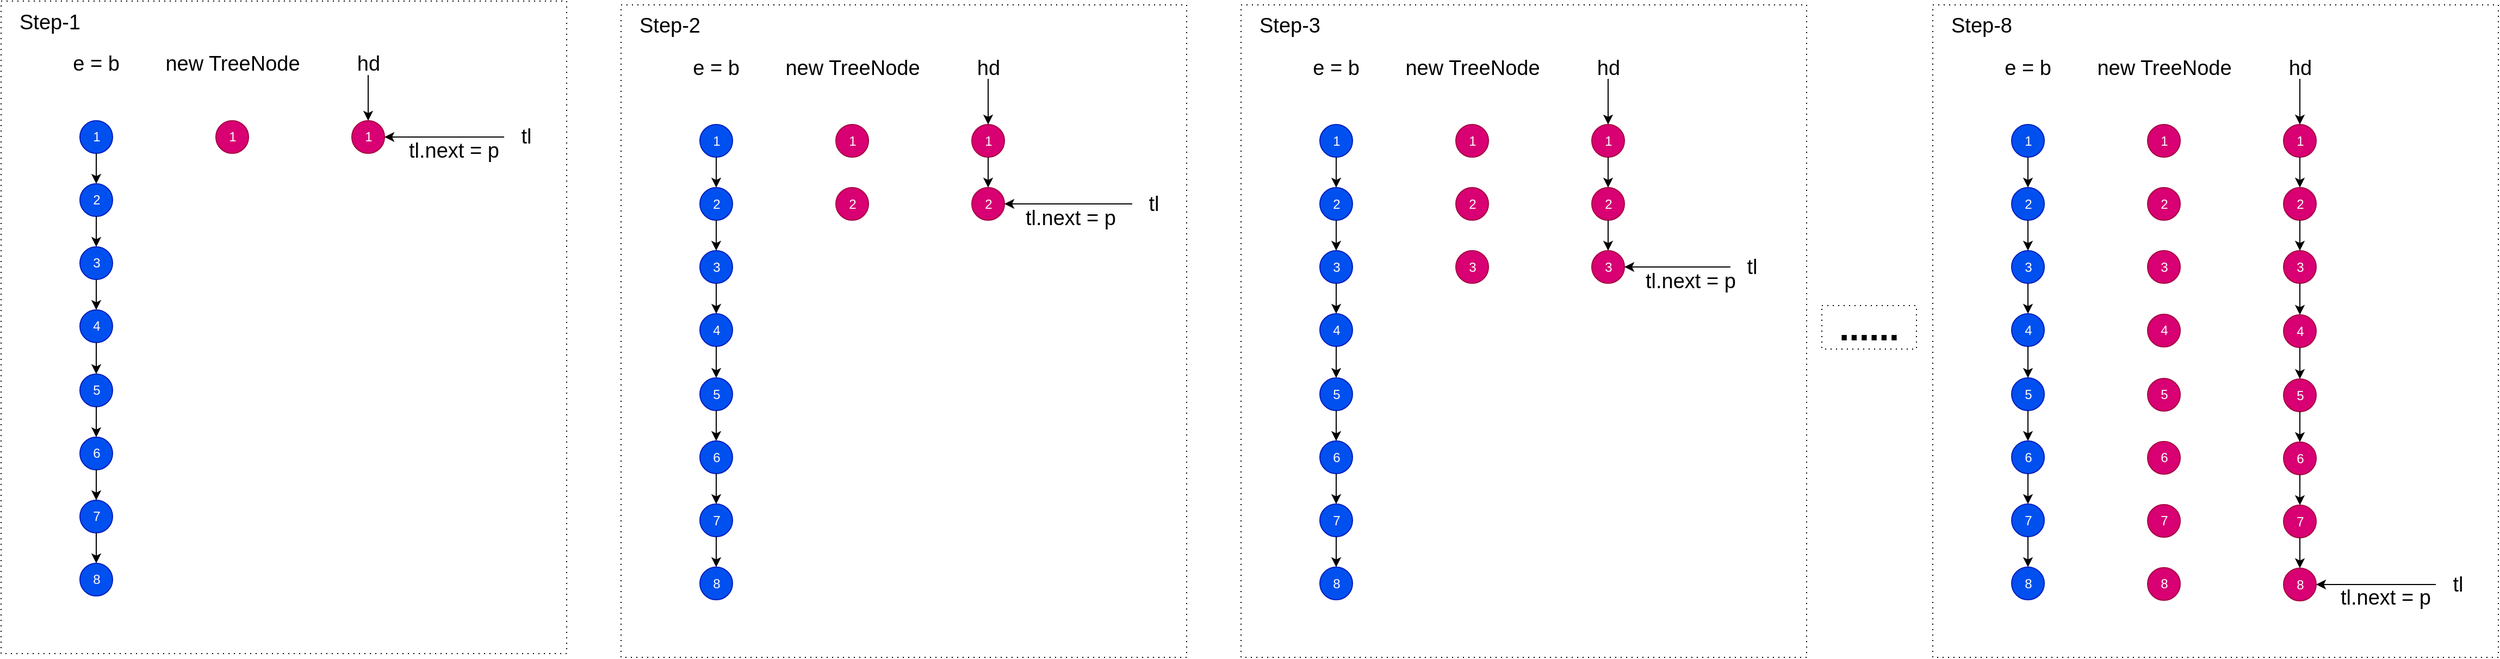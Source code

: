 <mxfile version="12.1.7" type="device" pages="1"><diagram id="d-hYqmMY2cLznQ2v0rEh" name="第 1 页"><mxGraphModel dx="4347" dy="3214" grid="1" gridSize="10" guides="1" tooltips="1" connect="1" arrows="1" fold="1" page="1" pageScale="1" pageWidth="827" pageHeight="1169" math="0" shadow="0"><root><mxCell id="0"/><mxCell id="1" parent="0"/><mxCell id="I760yYGeYAp4Pn3TyePZ-312" value="" style="group;flipH=0;" vertex="1" connectable="0" parent="1"><mxGeometry x="1236" y="-16.5" width="520" height="600" as="geometry"/></mxCell><mxCell id="I760yYGeYAp4Pn3TyePZ-313" value="" style="rounded=0;whiteSpace=wrap;html=1;fontSize=19;dashed=1;dashPattern=1 4;" vertex="1" parent="I760yYGeYAp4Pn3TyePZ-312"><mxGeometry width="520" height="600" as="geometry"/></mxCell><mxCell id="I760yYGeYAp4Pn3TyePZ-314" value="1" style="ellipse;whiteSpace=wrap;html=1;aspect=fixed;direction=north;rotation=0;fillColor=#0050ef;strokeColor=#001DBC;fontColor=#ffffff;" vertex="1" parent="I760yYGeYAp4Pn3TyePZ-312"><mxGeometry x="72.5" y="110" width="30" height="30" as="geometry"/></mxCell><mxCell id="I760yYGeYAp4Pn3TyePZ-315" value="2" style="ellipse;whiteSpace=wrap;html=1;aspect=fixed;direction=north;rotation=0;fillColor=#0050ef;strokeColor=#001DBC;fontColor=#ffffff;" vertex="1" parent="I760yYGeYAp4Pn3TyePZ-312"><mxGeometry x="72.5" y="168" width="30" height="30" as="geometry"/></mxCell><mxCell id="I760yYGeYAp4Pn3TyePZ-316" style="edgeStyle=orthogonalEdgeStyle;rounded=0;orthogonalLoop=1;jettySize=auto;html=1;entryX=1;entryY=0.5;entryDx=0;entryDy=0;fontSize=19;" edge="1" parent="I760yYGeYAp4Pn3TyePZ-312" source="I760yYGeYAp4Pn3TyePZ-314" target="I760yYGeYAp4Pn3TyePZ-315"><mxGeometry relative="1" as="geometry"/></mxCell><mxCell id="I760yYGeYAp4Pn3TyePZ-317" value="3" style="ellipse;whiteSpace=wrap;html=1;aspect=fixed;direction=north;rotation=0;fillColor=#0050ef;strokeColor=#001DBC;fontColor=#ffffff;" vertex="1" parent="I760yYGeYAp4Pn3TyePZ-312"><mxGeometry x="72.5" y="226" width="30" height="30" as="geometry"/></mxCell><mxCell id="I760yYGeYAp4Pn3TyePZ-318" style="edgeStyle=orthogonalEdgeStyle;rounded=0;orthogonalLoop=1;jettySize=auto;html=1;entryX=1;entryY=0.5;entryDx=0;entryDy=0;fontSize=19;" edge="1" parent="I760yYGeYAp4Pn3TyePZ-312" source="I760yYGeYAp4Pn3TyePZ-315" target="I760yYGeYAp4Pn3TyePZ-317"><mxGeometry relative="1" as="geometry"/></mxCell><mxCell id="I760yYGeYAp4Pn3TyePZ-319" value="4" style="ellipse;whiteSpace=wrap;html=1;aspect=fixed;direction=north;rotation=0;fillColor=#0050ef;strokeColor=#001DBC;fontColor=#ffffff;" vertex="1" parent="I760yYGeYAp4Pn3TyePZ-312"><mxGeometry x="72.5" y="284" width="30" height="30" as="geometry"/></mxCell><mxCell id="I760yYGeYAp4Pn3TyePZ-320" style="edgeStyle=orthogonalEdgeStyle;rounded=0;orthogonalLoop=1;jettySize=auto;html=1;entryX=1;entryY=0.5;entryDx=0;entryDy=0;fontSize=19;" edge="1" parent="I760yYGeYAp4Pn3TyePZ-312" source="I760yYGeYAp4Pn3TyePZ-317" target="I760yYGeYAp4Pn3TyePZ-319"><mxGeometry relative="1" as="geometry"/></mxCell><mxCell id="I760yYGeYAp4Pn3TyePZ-321" value="5" style="ellipse;whiteSpace=wrap;html=1;aspect=fixed;direction=north;rotation=0;fillColor=#0050ef;strokeColor=#001DBC;fontColor=#ffffff;" vertex="1" parent="I760yYGeYAp4Pn3TyePZ-312"><mxGeometry x="72.5" y="343" width="30" height="30" as="geometry"/></mxCell><mxCell id="I760yYGeYAp4Pn3TyePZ-322" style="edgeStyle=orthogonalEdgeStyle;rounded=0;orthogonalLoop=1;jettySize=auto;html=1;entryX=1;entryY=0.5;entryDx=0;entryDy=0;fontSize=19;" edge="1" parent="I760yYGeYAp4Pn3TyePZ-312" source="I760yYGeYAp4Pn3TyePZ-319" target="I760yYGeYAp4Pn3TyePZ-321"><mxGeometry relative="1" as="geometry"/></mxCell><mxCell id="I760yYGeYAp4Pn3TyePZ-323" value="6" style="ellipse;whiteSpace=wrap;html=1;aspect=fixed;direction=north;rotation=0;fillColor=#0050ef;strokeColor=#001DBC;fontColor=#ffffff;" vertex="1" parent="I760yYGeYAp4Pn3TyePZ-312"><mxGeometry x="72.5" y="401" width="30" height="30" as="geometry"/></mxCell><mxCell id="I760yYGeYAp4Pn3TyePZ-324" style="edgeStyle=orthogonalEdgeStyle;rounded=0;orthogonalLoop=1;jettySize=auto;html=1;entryX=1;entryY=0.5;entryDx=0;entryDy=0;fontSize=19;" edge="1" parent="I760yYGeYAp4Pn3TyePZ-312" source="I760yYGeYAp4Pn3TyePZ-321" target="I760yYGeYAp4Pn3TyePZ-323"><mxGeometry relative="1" as="geometry"/></mxCell><mxCell id="I760yYGeYAp4Pn3TyePZ-325" value="7" style="ellipse;whiteSpace=wrap;html=1;aspect=fixed;direction=north;rotation=0;fillColor=#0050ef;strokeColor=#001DBC;fontColor=#ffffff;" vertex="1" parent="I760yYGeYAp4Pn3TyePZ-312"><mxGeometry x="72.5" y="459" width="30" height="30" as="geometry"/></mxCell><mxCell id="I760yYGeYAp4Pn3TyePZ-326" style="edgeStyle=orthogonalEdgeStyle;rounded=0;orthogonalLoop=1;jettySize=auto;html=1;entryX=1;entryY=0.5;entryDx=0;entryDy=0;fontSize=19;" edge="1" parent="I760yYGeYAp4Pn3TyePZ-312" source="I760yYGeYAp4Pn3TyePZ-323" target="I760yYGeYAp4Pn3TyePZ-325"><mxGeometry relative="1" as="geometry"/></mxCell><mxCell id="I760yYGeYAp4Pn3TyePZ-327" value="8" style="ellipse;whiteSpace=wrap;html=1;aspect=fixed;direction=north;rotation=0;fillColor=#0050ef;strokeColor=#001DBC;fontColor=#ffffff;" vertex="1" parent="I760yYGeYAp4Pn3TyePZ-312"><mxGeometry x="72.5" y="517" width="30" height="30" as="geometry"/></mxCell><mxCell id="I760yYGeYAp4Pn3TyePZ-328" style="edgeStyle=orthogonalEdgeStyle;rounded=0;orthogonalLoop=1;jettySize=auto;html=1;entryX=1;entryY=0.5;entryDx=0;entryDy=0;fontSize=19;" edge="1" parent="I760yYGeYAp4Pn3TyePZ-312" source="I760yYGeYAp4Pn3TyePZ-325" target="I760yYGeYAp4Pn3TyePZ-327"><mxGeometry relative="1" as="geometry"/></mxCell><mxCell id="I760yYGeYAp4Pn3TyePZ-329" value="e = b" style="text;html=1;strokeColor=none;fillColor=none;align=center;verticalAlign=middle;whiteSpace=wrap;rounded=0;fontSize=19;" vertex="1" parent="I760yYGeYAp4Pn3TyePZ-312"><mxGeometry x="60" y="48" width="55" height="20" as="geometry"/></mxCell><mxCell id="I760yYGeYAp4Pn3TyePZ-330" value="1" style="ellipse;whiteSpace=wrap;html=1;aspect=fixed;direction=north;rotation=0;fillColor=#d80073;strokeColor=#A50040;fontColor=#ffffff;" vertex="1" parent="I760yYGeYAp4Pn3TyePZ-312"><mxGeometry x="197.5" y="110" width="30" height="30" as="geometry"/></mxCell><mxCell id="I760yYGeYAp4Pn3TyePZ-331" value="new TreeNode" style="text;html=1;strokeColor=none;fillColor=none;align=center;verticalAlign=middle;whiteSpace=wrap;rounded=0;fontSize=19;" vertex="1" parent="I760yYGeYAp4Pn3TyePZ-312"><mxGeometry x="142.5" y="40.5" width="140" height="35" as="geometry"/></mxCell><mxCell id="I760yYGeYAp4Pn3TyePZ-332" value="hd" style="text;html=1;strokeColor=none;fillColor=none;align=center;verticalAlign=middle;whiteSpace=wrap;rounded=0;fontSize=19;" vertex="1" parent="I760yYGeYAp4Pn3TyePZ-312"><mxGeometry x="317.5" y="48" width="40" height="20" as="geometry"/></mxCell><mxCell id="I760yYGeYAp4Pn3TyePZ-333" value="tl" style="text;html=1;strokeColor=none;fillColor=none;align=center;verticalAlign=middle;whiteSpace=wrap;rounded=0;fontSize=19;" vertex="1" parent="I760yYGeYAp4Pn3TyePZ-312"><mxGeometry x="462.5" y="523" width="40" height="20" as="geometry"/></mxCell><mxCell id="I760yYGeYAp4Pn3TyePZ-334" value="1" style="ellipse;whiteSpace=wrap;html=1;aspect=fixed;direction=north;rotation=0;fillColor=#d80073;strokeColor=#A50040;fontColor=#ffffff;" vertex="1" parent="I760yYGeYAp4Pn3TyePZ-312"><mxGeometry x="322.5" y="110" width="30" height="30" as="geometry"/></mxCell><mxCell id="I760yYGeYAp4Pn3TyePZ-335" style="edgeStyle=orthogonalEdgeStyle;rounded=0;orthogonalLoop=1;jettySize=auto;html=1;fontSize=19;" edge="1" parent="I760yYGeYAp4Pn3TyePZ-312" source="I760yYGeYAp4Pn3TyePZ-332" target="I760yYGeYAp4Pn3TyePZ-334"><mxGeometry relative="1" as="geometry"/></mxCell><mxCell id="I760yYGeYAp4Pn3TyePZ-336" value="2" style="ellipse;whiteSpace=wrap;html=1;aspect=fixed;direction=north;rotation=0;fillColor=#d80073;strokeColor=#A50040;fontColor=#ffffff;" vertex="1" parent="I760yYGeYAp4Pn3TyePZ-312"><mxGeometry x="322.5" y="168" width="30" height="30" as="geometry"/></mxCell><mxCell id="I760yYGeYAp4Pn3TyePZ-337" value="" style="edgeStyle=orthogonalEdgeStyle;rounded=0;orthogonalLoop=1;jettySize=auto;html=1;fontSize=19;" edge="1" parent="I760yYGeYAp4Pn3TyePZ-312" source="I760yYGeYAp4Pn3TyePZ-334" target="I760yYGeYAp4Pn3TyePZ-336"><mxGeometry relative="1" as="geometry"/></mxCell><mxCell id="I760yYGeYAp4Pn3TyePZ-338" value="3" style="ellipse;whiteSpace=wrap;html=1;aspect=fixed;direction=north;rotation=0;fillColor=#d80073;strokeColor=#A50040;fontColor=#ffffff;" vertex="1" parent="I760yYGeYAp4Pn3TyePZ-312"><mxGeometry x="322.5" y="226" width="30" height="30" as="geometry"/></mxCell><mxCell id="I760yYGeYAp4Pn3TyePZ-339" value="" style="edgeStyle=orthogonalEdgeStyle;rounded=0;orthogonalLoop=1;jettySize=auto;html=1;fontSize=19;" edge="1" parent="I760yYGeYAp4Pn3TyePZ-312" source="I760yYGeYAp4Pn3TyePZ-336" target="I760yYGeYAp4Pn3TyePZ-338"><mxGeometry relative="1" as="geometry"/></mxCell><mxCell id="I760yYGeYAp4Pn3TyePZ-340" value="2" style="ellipse;whiteSpace=wrap;html=1;aspect=fixed;direction=north;rotation=0;fillColor=#d80073;strokeColor=#A50040;fontColor=#ffffff;" vertex="1" parent="I760yYGeYAp4Pn3TyePZ-312"><mxGeometry x="197.5" y="168" width="30" height="30" as="geometry"/></mxCell><mxCell id="I760yYGeYAp4Pn3TyePZ-341" value="tl.next = p" style="text;html=1;fontSize=19;" vertex="1" parent="I760yYGeYAp4Pn3TyePZ-312"><mxGeometry x="372.5" y="527" width="110" height="40" as="geometry"/></mxCell><mxCell id="I760yYGeYAp4Pn3TyePZ-342" value="3" style="ellipse;whiteSpace=wrap;html=1;aspect=fixed;direction=north;rotation=0;fillColor=#d80073;strokeColor=#A50040;fontColor=#ffffff;" vertex="1" parent="I760yYGeYAp4Pn3TyePZ-312"><mxGeometry x="197.5" y="226" width="30" height="30" as="geometry"/></mxCell><mxCell id="I760yYGeYAp4Pn3TyePZ-343" value="4" style="ellipse;whiteSpace=wrap;html=1;aspect=fixed;direction=north;rotation=0;fillColor=#d80073;strokeColor=#A50040;fontColor=#ffffff;" vertex="1" parent="I760yYGeYAp4Pn3TyePZ-312"><mxGeometry x="197.5" y="284.5" width="30" height="30" as="geometry"/></mxCell><mxCell id="I760yYGeYAp4Pn3TyePZ-344" value="5" style="ellipse;whiteSpace=wrap;html=1;aspect=fixed;direction=north;rotation=0;fillColor=#d80073;strokeColor=#A50040;fontColor=#ffffff;" vertex="1" parent="I760yYGeYAp4Pn3TyePZ-312"><mxGeometry x="197.5" y="343.5" width="30" height="30" as="geometry"/></mxCell><mxCell id="I760yYGeYAp4Pn3TyePZ-345" value="6" style="ellipse;whiteSpace=wrap;html=1;aspect=fixed;direction=north;rotation=0;fillColor=#d80073;strokeColor=#A50040;fontColor=#ffffff;" vertex="1" parent="I760yYGeYAp4Pn3TyePZ-312"><mxGeometry x="197.5" y="401.5" width="30" height="30" as="geometry"/></mxCell><mxCell id="I760yYGeYAp4Pn3TyePZ-346" value="7" style="ellipse;whiteSpace=wrap;html=1;aspect=fixed;direction=north;rotation=0;fillColor=#d80073;strokeColor=#A50040;fontColor=#ffffff;" vertex="1" parent="I760yYGeYAp4Pn3TyePZ-312"><mxGeometry x="197.5" y="459.5" width="30" height="30" as="geometry"/></mxCell><mxCell id="I760yYGeYAp4Pn3TyePZ-347" value="8" style="ellipse;whiteSpace=wrap;html=1;aspect=fixed;direction=north;rotation=0;fillColor=#d80073;strokeColor=#A50040;fontColor=#ffffff;" vertex="1" parent="I760yYGeYAp4Pn3TyePZ-312"><mxGeometry x="197.5" y="517.5" width="30" height="30" as="geometry"/></mxCell><mxCell id="I760yYGeYAp4Pn3TyePZ-348" value="4" style="ellipse;whiteSpace=wrap;html=1;aspect=fixed;direction=north;rotation=0;fillColor=#d80073;strokeColor=#A50040;fontColor=#ffffff;" vertex="1" parent="I760yYGeYAp4Pn3TyePZ-312"><mxGeometry x="322.5" y="285" width="30" height="30" as="geometry"/></mxCell><mxCell id="I760yYGeYAp4Pn3TyePZ-349" style="edgeStyle=orthogonalEdgeStyle;rounded=0;orthogonalLoop=1;jettySize=auto;html=1;entryX=1;entryY=0.5;entryDx=0;entryDy=0;fontSize=19;" edge="1" parent="I760yYGeYAp4Pn3TyePZ-312" source="I760yYGeYAp4Pn3TyePZ-338" target="I760yYGeYAp4Pn3TyePZ-348"><mxGeometry relative="1" as="geometry"/></mxCell><mxCell id="I760yYGeYAp4Pn3TyePZ-350" value="5" style="ellipse;whiteSpace=wrap;html=1;aspect=fixed;direction=north;rotation=0;fillColor=#d80073;strokeColor=#A50040;fontColor=#ffffff;" vertex="1" parent="I760yYGeYAp4Pn3TyePZ-312"><mxGeometry x="322.5" y="344" width="30" height="30" as="geometry"/></mxCell><mxCell id="I760yYGeYAp4Pn3TyePZ-351" style="edgeStyle=orthogonalEdgeStyle;rounded=0;orthogonalLoop=1;jettySize=auto;html=1;entryX=1;entryY=0.5;entryDx=0;entryDy=0;fontSize=19;" edge="1" parent="I760yYGeYAp4Pn3TyePZ-312" source="I760yYGeYAp4Pn3TyePZ-348" target="I760yYGeYAp4Pn3TyePZ-350"><mxGeometry relative="1" as="geometry"/></mxCell><mxCell id="I760yYGeYAp4Pn3TyePZ-352" value="6" style="ellipse;whiteSpace=wrap;html=1;aspect=fixed;direction=north;rotation=0;fillColor=#d80073;strokeColor=#A50040;fontColor=#ffffff;" vertex="1" parent="I760yYGeYAp4Pn3TyePZ-312"><mxGeometry x="322.5" y="402" width="30" height="30" as="geometry"/></mxCell><mxCell id="I760yYGeYAp4Pn3TyePZ-353" style="edgeStyle=orthogonalEdgeStyle;rounded=0;orthogonalLoop=1;jettySize=auto;html=1;entryX=1;entryY=0.5;entryDx=0;entryDy=0;fontSize=19;" edge="1" parent="I760yYGeYAp4Pn3TyePZ-312" source="I760yYGeYAp4Pn3TyePZ-350" target="I760yYGeYAp4Pn3TyePZ-352"><mxGeometry relative="1" as="geometry"/></mxCell><mxCell id="I760yYGeYAp4Pn3TyePZ-354" value="7" style="ellipse;whiteSpace=wrap;html=1;aspect=fixed;direction=north;rotation=0;fillColor=#d80073;strokeColor=#A50040;fontColor=#ffffff;" vertex="1" parent="I760yYGeYAp4Pn3TyePZ-312"><mxGeometry x="322.5" y="460" width="30" height="30" as="geometry"/></mxCell><mxCell id="I760yYGeYAp4Pn3TyePZ-355" style="edgeStyle=orthogonalEdgeStyle;rounded=0;orthogonalLoop=1;jettySize=auto;html=1;fontSize=19;" edge="1" parent="I760yYGeYAp4Pn3TyePZ-312" source="I760yYGeYAp4Pn3TyePZ-352" target="I760yYGeYAp4Pn3TyePZ-354"><mxGeometry relative="1" as="geometry"/></mxCell><mxCell id="I760yYGeYAp4Pn3TyePZ-356" value="8" style="ellipse;whiteSpace=wrap;html=1;aspect=fixed;direction=north;rotation=0;fillColor=#d80073;strokeColor=#A50040;fontColor=#ffffff;" vertex="1" parent="I760yYGeYAp4Pn3TyePZ-312"><mxGeometry x="322.5" y="518" width="30" height="30" as="geometry"/></mxCell><mxCell id="I760yYGeYAp4Pn3TyePZ-357" value="" style="edgeStyle=orthogonalEdgeStyle;rounded=0;orthogonalLoop=1;jettySize=auto;html=1;fontSize=19;entryX=0.5;entryY=1;entryDx=0;entryDy=0;" edge="1" parent="I760yYGeYAp4Pn3TyePZ-312" source="I760yYGeYAp4Pn3TyePZ-333" target="I760yYGeYAp4Pn3TyePZ-356"><mxGeometry relative="1" as="geometry"><mxPoint x="382.5" y="533" as="targetPoint"/></mxGeometry></mxCell><mxCell id="I760yYGeYAp4Pn3TyePZ-358" style="edgeStyle=orthogonalEdgeStyle;rounded=0;orthogonalLoop=1;jettySize=auto;html=1;entryX=1;entryY=0.5;entryDx=0;entryDy=0;fontSize=19;" edge="1" parent="I760yYGeYAp4Pn3TyePZ-312" source="I760yYGeYAp4Pn3TyePZ-354" target="I760yYGeYAp4Pn3TyePZ-356"><mxGeometry relative="1" as="geometry"/></mxCell><mxCell id="I760yYGeYAp4Pn3TyePZ-359" value="Step-8" style="text;html=1;strokeColor=none;fillColor=none;align=center;verticalAlign=middle;whiteSpace=wrap;rounded=0;dashed=1;dashPattern=1 4;fontSize=19;" vertex="1" parent="I760yYGeYAp4Pn3TyePZ-312"><mxGeometry x="10" y="9" width="70" height="21" as="geometry"/></mxCell><mxCell id="I760yYGeYAp4Pn3TyePZ-361" value="......" style="rounded=0;whiteSpace=wrap;html=1;dashed=1;dashPattern=1 4;fontSize=33;fontStyle=1" vertex="1" parent="1"><mxGeometry x="1134" y="260" width="87" height="40" as="geometry"/></mxCell><mxCell id="I760yYGeYAp4Pn3TyePZ-362" value="" style="group" vertex="1" connectable="0" parent="1"><mxGeometry x="-540" y="-20" width="520" height="600" as="geometry"/></mxCell><mxCell id="I760yYGeYAp4Pn3TyePZ-213" value="" style="rounded=0;whiteSpace=wrap;html=1;fontSize=19;dashed=1;dashPattern=1 4;" vertex="1" parent="I760yYGeYAp4Pn3TyePZ-362"><mxGeometry width="520" height="600" as="geometry"/></mxCell><mxCell id="I760yYGeYAp4Pn3TyePZ-79" value="1" style="ellipse;whiteSpace=wrap;html=1;aspect=fixed;direction=north;rotation=0;fillColor=#0050ef;strokeColor=#001DBC;fontColor=#ffffff;" vertex="1" parent="I760yYGeYAp4Pn3TyePZ-362"><mxGeometry x="72.5" y="110" width="30" height="30" as="geometry"/></mxCell><mxCell id="I760yYGeYAp4Pn3TyePZ-81" value="2" style="ellipse;whiteSpace=wrap;html=1;aspect=fixed;direction=north;rotation=0;fillColor=#0050ef;strokeColor=#001DBC;fontColor=#ffffff;" vertex="1" parent="I760yYGeYAp4Pn3TyePZ-362"><mxGeometry x="72.5" y="168" width="30" height="30" as="geometry"/></mxCell><mxCell id="I760yYGeYAp4Pn3TyePZ-78" style="edgeStyle=orthogonalEdgeStyle;rounded=0;orthogonalLoop=1;jettySize=auto;html=1;entryX=1;entryY=0.5;entryDx=0;entryDy=0;fontSize=19;" edge="1" parent="I760yYGeYAp4Pn3TyePZ-362" source="I760yYGeYAp4Pn3TyePZ-79" target="I760yYGeYAp4Pn3TyePZ-81"><mxGeometry relative="1" as="geometry"/></mxCell><mxCell id="I760yYGeYAp4Pn3TyePZ-83" value="3" style="ellipse;whiteSpace=wrap;html=1;aspect=fixed;direction=north;rotation=0;fillColor=#0050ef;strokeColor=#001DBC;fontColor=#ffffff;" vertex="1" parent="I760yYGeYAp4Pn3TyePZ-362"><mxGeometry x="72.5" y="226" width="30" height="30" as="geometry"/></mxCell><mxCell id="I760yYGeYAp4Pn3TyePZ-80" style="edgeStyle=orthogonalEdgeStyle;rounded=0;orthogonalLoop=1;jettySize=auto;html=1;entryX=1;entryY=0.5;entryDx=0;entryDy=0;fontSize=19;" edge="1" parent="I760yYGeYAp4Pn3TyePZ-362" source="I760yYGeYAp4Pn3TyePZ-81" target="I760yYGeYAp4Pn3TyePZ-83"><mxGeometry relative="1" as="geometry"/></mxCell><mxCell id="I760yYGeYAp4Pn3TyePZ-85" value="4" style="ellipse;whiteSpace=wrap;html=1;aspect=fixed;direction=north;rotation=0;fillColor=#0050ef;strokeColor=#001DBC;fontColor=#ffffff;" vertex="1" parent="I760yYGeYAp4Pn3TyePZ-362"><mxGeometry x="72.5" y="284" width="30" height="30" as="geometry"/></mxCell><mxCell id="I760yYGeYAp4Pn3TyePZ-82" style="edgeStyle=orthogonalEdgeStyle;rounded=0;orthogonalLoop=1;jettySize=auto;html=1;entryX=1;entryY=0.5;entryDx=0;entryDy=0;fontSize=19;" edge="1" parent="I760yYGeYAp4Pn3TyePZ-362" source="I760yYGeYAp4Pn3TyePZ-83" target="I760yYGeYAp4Pn3TyePZ-85"><mxGeometry relative="1" as="geometry"/></mxCell><mxCell id="I760yYGeYAp4Pn3TyePZ-87" value="5" style="ellipse;whiteSpace=wrap;html=1;aspect=fixed;direction=north;rotation=0;fillColor=#0050ef;strokeColor=#001DBC;fontColor=#ffffff;" vertex="1" parent="I760yYGeYAp4Pn3TyePZ-362"><mxGeometry x="72.5" y="343" width="30" height="30" as="geometry"/></mxCell><mxCell id="I760yYGeYAp4Pn3TyePZ-84" style="edgeStyle=orthogonalEdgeStyle;rounded=0;orthogonalLoop=1;jettySize=auto;html=1;entryX=1;entryY=0.5;entryDx=0;entryDy=0;fontSize=19;" edge="1" parent="I760yYGeYAp4Pn3TyePZ-362" source="I760yYGeYAp4Pn3TyePZ-85" target="I760yYGeYAp4Pn3TyePZ-87"><mxGeometry relative="1" as="geometry"/></mxCell><mxCell id="I760yYGeYAp4Pn3TyePZ-89" value="6" style="ellipse;whiteSpace=wrap;html=1;aspect=fixed;direction=north;rotation=0;fillColor=#0050ef;strokeColor=#001DBC;fontColor=#ffffff;" vertex="1" parent="I760yYGeYAp4Pn3TyePZ-362"><mxGeometry x="72.5" y="401" width="30" height="30" as="geometry"/></mxCell><mxCell id="I760yYGeYAp4Pn3TyePZ-86" style="edgeStyle=orthogonalEdgeStyle;rounded=0;orthogonalLoop=1;jettySize=auto;html=1;entryX=1;entryY=0.5;entryDx=0;entryDy=0;fontSize=19;" edge="1" parent="I760yYGeYAp4Pn3TyePZ-362" source="I760yYGeYAp4Pn3TyePZ-87" target="I760yYGeYAp4Pn3TyePZ-89"><mxGeometry relative="1" as="geometry"/></mxCell><mxCell id="I760yYGeYAp4Pn3TyePZ-91" value="7" style="ellipse;whiteSpace=wrap;html=1;aspect=fixed;direction=north;rotation=0;fillColor=#0050ef;strokeColor=#001DBC;fontColor=#ffffff;" vertex="1" parent="I760yYGeYAp4Pn3TyePZ-362"><mxGeometry x="72.5" y="459" width="30" height="30" as="geometry"/></mxCell><mxCell id="I760yYGeYAp4Pn3TyePZ-88" style="edgeStyle=orthogonalEdgeStyle;rounded=0;orthogonalLoop=1;jettySize=auto;html=1;entryX=1;entryY=0.5;entryDx=0;entryDy=0;fontSize=19;" edge="1" parent="I760yYGeYAp4Pn3TyePZ-362" source="I760yYGeYAp4Pn3TyePZ-89" target="I760yYGeYAp4Pn3TyePZ-91"><mxGeometry relative="1" as="geometry"/></mxCell><mxCell id="I760yYGeYAp4Pn3TyePZ-92" value="8" style="ellipse;whiteSpace=wrap;html=1;aspect=fixed;direction=north;rotation=0;fillColor=#0050ef;strokeColor=#001DBC;fontColor=#ffffff;" vertex="1" parent="I760yYGeYAp4Pn3TyePZ-362"><mxGeometry x="72.5" y="517" width="30" height="30" as="geometry"/></mxCell><mxCell id="I760yYGeYAp4Pn3TyePZ-90" style="edgeStyle=orthogonalEdgeStyle;rounded=0;orthogonalLoop=1;jettySize=auto;html=1;entryX=1;entryY=0.5;entryDx=0;entryDy=0;fontSize=19;" edge="1" parent="I760yYGeYAp4Pn3TyePZ-362" source="I760yYGeYAp4Pn3TyePZ-91" target="I760yYGeYAp4Pn3TyePZ-92"><mxGeometry relative="1" as="geometry"/></mxCell><mxCell id="I760yYGeYAp4Pn3TyePZ-93" value="e = b" style="text;html=1;strokeColor=none;fillColor=none;align=center;verticalAlign=middle;whiteSpace=wrap;rounded=0;fontSize=19;" vertex="1" parent="I760yYGeYAp4Pn3TyePZ-362"><mxGeometry x="60" y="48" width="55" height="20" as="geometry"/></mxCell><mxCell id="I760yYGeYAp4Pn3TyePZ-94" value="1" style="ellipse;whiteSpace=wrap;html=1;aspect=fixed;direction=north;rotation=0;fillColor=#d80073;strokeColor=#A50040;fontColor=#ffffff;" vertex="1" parent="I760yYGeYAp4Pn3TyePZ-362"><mxGeometry x="197.5" y="110" width="30" height="30" as="geometry"/></mxCell><mxCell id="I760yYGeYAp4Pn3TyePZ-95" value="new TreeNode" style="text;html=1;strokeColor=none;fillColor=none;align=center;verticalAlign=middle;whiteSpace=wrap;rounded=0;fontSize=19;" vertex="1" parent="I760yYGeYAp4Pn3TyePZ-362"><mxGeometry x="142.5" y="40.5" width="140" height="35" as="geometry"/></mxCell><mxCell id="I760yYGeYAp4Pn3TyePZ-97" value="hd" style="text;html=1;strokeColor=none;fillColor=none;align=center;verticalAlign=middle;whiteSpace=wrap;rounded=0;fontSize=19;" vertex="1" parent="I760yYGeYAp4Pn3TyePZ-362"><mxGeometry x="317.5" y="48" width="40" height="20" as="geometry"/></mxCell><mxCell id="I760yYGeYAp4Pn3TyePZ-99" value="tl" style="text;html=1;strokeColor=none;fillColor=none;align=center;verticalAlign=middle;whiteSpace=wrap;rounded=0;fontSize=19;" vertex="1" parent="I760yYGeYAp4Pn3TyePZ-362"><mxGeometry x="462.5" y="115" width="40" height="20" as="geometry"/></mxCell><mxCell id="I760yYGeYAp4Pn3TyePZ-101" value="1" style="ellipse;whiteSpace=wrap;html=1;aspect=fixed;direction=north;rotation=0;fillColor=#d80073;strokeColor=#A50040;fontColor=#ffffff;" vertex="1" parent="I760yYGeYAp4Pn3TyePZ-362"><mxGeometry x="322.5" y="110" width="30" height="30" as="geometry"/></mxCell><mxCell id="I760yYGeYAp4Pn3TyePZ-96" style="edgeStyle=orthogonalEdgeStyle;rounded=0;orthogonalLoop=1;jettySize=auto;html=1;fontSize=19;" edge="1" parent="I760yYGeYAp4Pn3TyePZ-362" source="I760yYGeYAp4Pn3TyePZ-97" target="I760yYGeYAp4Pn3TyePZ-101"><mxGeometry relative="1" as="geometry"/></mxCell><mxCell id="I760yYGeYAp4Pn3TyePZ-107" value="tl.next = p" style="text;html=1;fontSize=19;" vertex="1" parent="I760yYGeYAp4Pn3TyePZ-362"><mxGeometry x="372.5" y="120" width="110" height="40" as="geometry"/></mxCell><mxCell id="I760yYGeYAp4Pn3TyePZ-98" value="" style="edgeStyle=orthogonalEdgeStyle;rounded=0;orthogonalLoop=1;jettySize=auto;html=1;fontSize=19;entryX=0.5;entryY=1;entryDx=0;entryDy=0;" edge="1" parent="I760yYGeYAp4Pn3TyePZ-362" source="I760yYGeYAp4Pn3TyePZ-99" target="I760yYGeYAp4Pn3TyePZ-101"><mxGeometry relative="1" as="geometry"><mxPoint x="382.5" y="533" as="targetPoint"/></mxGeometry></mxCell><mxCell id="I760yYGeYAp4Pn3TyePZ-214" value="Step-1" style="text;html=1;strokeColor=none;fillColor=none;align=center;verticalAlign=middle;whiteSpace=wrap;rounded=0;dashed=1;dashPattern=1 4;fontSize=19;" vertex="1" parent="I760yYGeYAp4Pn3TyePZ-362"><mxGeometry x="10" y="9" width="70" height="21" as="geometry"/></mxCell><mxCell id="I760yYGeYAp4Pn3TyePZ-253" style="edgeStyle=orthogonalEdgeStyle;rounded=0;orthogonalLoop=1;jettySize=auto;html=1;entryX=1;entryY=0.5;entryDx=0;entryDy=0;fontSize=19;" edge="1" parent="1" source="I760yYGeYAp4Pn3TyePZ-242"><mxGeometry relative="1" as="geometry"><mxPoint x="367.517" y="268.379" as="targetPoint"/></mxGeometry></mxCell><mxCell id="I760yYGeYAp4Pn3TyePZ-255" style="edgeStyle=orthogonalEdgeStyle;rounded=0;orthogonalLoop=1;jettySize=auto;html=1;entryX=1;entryY=0.5;entryDx=0;entryDy=0;fontSize=19;" edge="1" parent="1" source="I760yYGeYAp4Pn3TyePZ-252"><mxGeometry relative="1" as="geometry"><mxPoint x="367.517" y="327.69" as="targetPoint"/></mxGeometry></mxCell><mxCell id="I760yYGeYAp4Pn3TyePZ-257" style="edgeStyle=orthogonalEdgeStyle;rounded=0;orthogonalLoop=1;jettySize=auto;html=1;entryX=1;entryY=0.5;entryDx=0;entryDy=0;fontSize=19;" edge="1" parent="1" source="I760yYGeYAp4Pn3TyePZ-254"><mxGeometry relative="1" as="geometry"><mxPoint x="367.517" y="385.621" as="targetPoint"/></mxGeometry></mxCell><mxCell id="I760yYGeYAp4Pn3TyePZ-259" style="edgeStyle=orthogonalEdgeStyle;rounded=0;orthogonalLoop=1;jettySize=auto;html=1;fontSize=19;" edge="1" parent="1" source="I760yYGeYAp4Pn3TyePZ-256"><mxGeometry relative="1" as="geometry"><mxPoint x="367.5" y="443.5" as="targetPoint"/></mxGeometry></mxCell><mxCell id="I760yYGeYAp4Pn3TyePZ-262" style="edgeStyle=orthogonalEdgeStyle;rounded=0;orthogonalLoop=1;jettySize=auto;html=1;entryX=1;entryY=0.5;entryDx=0;entryDy=0;fontSize=19;" edge="1" parent="1" source="I760yYGeYAp4Pn3TyePZ-258"><mxGeometry relative="1" as="geometry"><mxPoint x="367.517" y="501.483" as="targetPoint"/></mxGeometry></mxCell><mxCell id="I760yYGeYAp4Pn3TyePZ-366" value="" style="group" vertex="1" connectable="0" parent="1"><mxGeometry x="30" y="-16.5" width="520" height="600" as="geometry"/></mxCell><mxCell id="I760yYGeYAp4Pn3TyePZ-217" value="" style="rounded=0;whiteSpace=wrap;html=1;fontSize=19;dashed=1;dashPattern=1 4;" vertex="1" parent="I760yYGeYAp4Pn3TyePZ-366"><mxGeometry width="520" height="600" as="geometry"/></mxCell><mxCell id="I760yYGeYAp4Pn3TyePZ-218" value="1" style="ellipse;whiteSpace=wrap;html=1;aspect=fixed;direction=north;rotation=0;fillColor=#0050ef;strokeColor=#001DBC;fontColor=#ffffff;" vertex="1" parent="I760yYGeYAp4Pn3TyePZ-366"><mxGeometry x="72.5" y="110" width="30" height="30" as="geometry"/></mxCell><mxCell id="I760yYGeYAp4Pn3TyePZ-219" value="2" style="ellipse;whiteSpace=wrap;html=1;aspect=fixed;direction=north;rotation=0;fillColor=#0050ef;strokeColor=#001DBC;fontColor=#ffffff;" vertex="1" parent="I760yYGeYAp4Pn3TyePZ-366"><mxGeometry x="72.5" y="168" width="30" height="30" as="geometry"/></mxCell><mxCell id="I760yYGeYAp4Pn3TyePZ-220" style="edgeStyle=orthogonalEdgeStyle;rounded=0;orthogonalLoop=1;jettySize=auto;html=1;entryX=1;entryY=0.5;entryDx=0;entryDy=0;fontSize=19;" edge="1" parent="I760yYGeYAp4Pn3TyePZ-366" source="I760yYGeYAp4Pn3TyePZ-218" target="I760yYGeYAp4Pn3TyePZ-219"><mxGeometry relative="1" as="geometry"/></mxCell><mxCell id="I760yYGeYAp4Pn3TyePZ-221" value="3" style="ellipse;whiteSpace=wrap;html=1;aspect=fixed;direction=north;rotation=0;fillColor=#0050ef;strokeColor=#001DBC;fontColor=#ffffff;" vertex="1" parent="I760yYGeYAp4Pn3TyePZ-366"><mxGeometry x="72.5" y="226" width="30" height="30" as="geometry"/></mxCell><mxCell id="I760yYGeYAp4Pn3TyePZ-222" style="edgeStyle=orthogonalEdgeStyle;rounded=0;orthogonalLoop=1;jettySize=auto;html=1;entryX=1;entryY=0.5;entryDx=0;entryDy=0;fontSize=19;" edge="1" parent="I760yYGeYAp4Pn3TyePZ-366" source="I760yYGeYAp4Pn3TyePZ-219" target="I760yYGeYAp4Pn3TyePZ-221"><mxGeometry relative="1" as="geometry"/></mxCell><mxCell id="I760yYGeYAp4Pn3TyePZ-223" value="4" style="ellipse;whiteSpace=wrap;html=1;aspect=fixed;direction=north;rotation=0;fillColor=#0050ef;strokeColor=#001DBC;fontColor=#ffffff;" vertex="1" parent="I760yYGeYAp4Pn3TyePZ-366"><mxGeometry x="72.5" y="284" width="30" height="30" as="geometry"/></mxCell><mxCell id="I760yYGeYAp4Pn3TyePZ-224" style="edgeStyle=orthogonalEdgeStyle;rounded=0;orthogonalLoop=1;jettySize=auto;html=1;entryX=1;entryY=0.5;entryDx=0;entryDy=0;fontSize=19;" edge="1" parent="I760yYGeYAp4Pn3TyePZ-366" source="I760yYGeYAp4Pn3TyePZ-221" target="I760yYGeYAp4Pn3TyePZ-223"><mxGeometry relative="1" as="geometry"/></mxCell><mxCell id="I760yYGeYAp4Pn3TyePZ-225" value="5" style="ellipse;whiteSpace=wrap;html=1;aspect=fixed;direction=north;rotation=0;fillColor=#0050ef;strokeColor=#001DBC;fontColor=#ffffff;" vertex="1" parent="I760yYGeYAp4Pn3TyePZ-366"><mxGeometry x="72.5" y="343" width="30" height="30" as="geometry"/></mxCell><mxCell id="I760yYGeYAp4Pn3TyePZ-226" style="edgeStyle=orthogonalEdgeStyle;rounded=0;orthogonalLoop=1;jettySize=auto;html=1;entryX=1;entryY=0.5;entryDx=0;entryDy=0;fontSize=19;" edge="1" parent="I760yYGeYAp4Pn3TyePZ-366" source="I760yYGeYAp4Pn3TyePZ-223" target="I760yYGeYAp4Pn3TyePZ-225"><mxGeometry relative="1" as="geometry"/></mxCell><mxCell id="I760yYGeYAp4Pn3TyePZ-227" value="6" style="ellipse;whiteSpace=wrap;html=1;aspect=fixed;direction=north;rotation=0;fillColor=#0050ef;strokeColor=#001DBC;fontColor=#ffffff;" vertex="1" parent="I760yYGeYAp4Pn3TyePZ-366"><mxGeometry x="72.5" y="401" width="30" height="30" as="geometry"/></mxCell><mxCell id="I760yYGeYAp4Pn3TyePZ-228" style="edgeStyle=orthogonalEdgeStyle;rounded=0;orthogonalLoop=1;jettySize=auto;html=1;entryX=1;entryY=0.5;entryDx=0;entryDy=0;fontSize=19;" edge="1" parent="I760yYGeYAp4Pn3TyePZ-366" source="I760yYGeYAp4Pn3TyePZ-225" target="I760yYGeYAp4Pn3TyePZ-227"><mxGeometry relative="1" as="geometry"/></mxCell><mxCell id="I760yYGeYAp4Pn3TyePZ-229" value="7" style="ellipse;whiteSpace=wrap;html=1;aspect=fixed;direction=north;rotation=0;fillColor=#0050ef;strokeColor=#001DBC;fontColor=#ffffff;" vertex="1" parent="I760yYGeYAp4Pn3TyePZ-366"><mxGeometry x="72.5" y="459" width="30" height="30" as="geometry"/></mxCell><mxCell id="I760yYGeYAp4Pn3TyePZ-230" style="edgeStyle=orthogonalEdgeStyle;rounded=0;orthogonalLoop=1;jettySize=auto;html=1;entryX=1;entryY=0.5;entryDx=0;entryDy=0;fontSize=19;" edge="1" parent="I760yYGeYAp4Pn3TyePZ-366" source="I760yYGeYAp4Pn3TyePZ-227" target="I760yYGeYAp4Pn3TyePZ-229"><mxGeometry relative="1" as="geometry"/></mxCell><mxCell id="I760yYGeYAp4Pn3TyePZ-231" value="8" style="ellipse;whiteSpace=wrap;html=1;aspect=fixed;direction=north;rotation=0;fillColor=#0050ef;strokeColor=#001DBC;fontColor=#ffffff;" vertex="1" parent="I760yYGeYAp4Pn3TyePZ-366"><mxGeometry x="72.5" y="517" width="30" height="30" as="geometry"/></mxCell><mxCell id="I760yYGeYAp4Pn3TyePZ-232" style="edgeStyle=orthogonalEdgeStyle;rounded=0;orthogonalLoop=1;jettySize=auto;html=1;entryX=1;entryY=0.5;entryDx=0;entryDy=0;fontSize=19;" edge="1" parent="I760yYGeYAp4Pn3TyePZ-366" source="I760yYGeYAp4Pn3TyePZ-229" target="I760yYGeYAp4Pn3TyePZ-231"><mxGeometry relative="1" as="geometry"/></mxCell><mxCell id="I760yYGeYAp4Pn3TyePZ-233" value="e = b" style="text;html=1;strokeColor=none;fillColor=none;align=center;verticalAlign=middle;whiteSpace=wrap;rounded=0;fontSize=19;" vertex="1" parent="I760yYGeYAp4Pn3TyePZ-366"><mxGeometry x="60" y="48" width="55" height="20" as="geometry"/></mxCell><mxCell id="I760yYGeYAp4Pn3TyePZ-234" value="1" style="ellipse;whiteSpace=wrap;html=1;aspect=fixed;direction=north;rotation=0;fillColor=#d80073;strokeColor=#A50040;fontColor=#ffffff;" vertex="1" parent="I760yYGeYAp4Pn3TyePZ-366"><mxGeometry x="197.5" y="110" width="30" height="30" as="geometry"/></mxCell><mxCell id="I760yYGeYAp4Pn3TyePZ-235" value="new TreeNode" style="text;html=1;strokeColor=none;fillColor=none;align=center;verticalAlign=middle;whiteSpace=wrap;rounded=0;fontSize=19;" vertex="1" parent="I760yYGeYAp4Pn3TyePZ-366"><mxGeometry x="142.5" y="40.5" width="140" height="35" as="geometry"/></mxCell><mxCell id="I760yYGeYAp4Pn3TyePZ-236" value="hd" style="text;html=1;strokeColor=none;fillColor=none;align=center;verticalAlign=middle;whiteSpace=wrap;rounded=0;fontSize=19;" vertex="1" parent="I760yYGeYAp4Pn3TyePZ-366"><mxGeometry x="317.5" y="48" width="40" height="20" as="geometry"/></mxCell><mxCell id="I760yYGeYAp4Pn3TyePZ-237" value="tl" style="text;html=1;strokeColor=none;fillColor=none;align=center;verticalAlign=middle;whiteSpace=wrap;rounded=0;fontSize=19;" vertex="1" parent="I760yYGeYAp4Pn3TyePZ-366"><mxGeometry x="470" y="173" width="40" height="20" as="geometry"/></mxCell><mxCell id="I760yYGeYAp4Pn3TyePZ-238" value="1" style="ellipse;whiteSpace=wrap;html=1;aspect=fixed;direction=north;rotation=0;fillColor=#d80073;strokeColor=#A50040;fontColor=#ffffff;" vertex="1" parent="I760yYGeYAp4Pn3TyePZ-366"><mxGeometry x="322.5" y="110" width="30" height="30" as="geometry"/></mxCell><mxCell id="I760yYGeYAp4Pn3TyePZ-239" style="edgeStyle=orthogonalEdgeStyle;rounded=0;orthogonalLoop=1;jettySize=auto;html=1;fontSize=19;" edge="1" parent="I760yYGeYAp4Pn3TyePZ-366" source="I760yYGeYAp4Pn3TyePZ-236" target="I760yYGeYAp4Pn3TyePZ-238"><mxGeometry relative="1" as="geometry"/></mxCell><mxCell id="I760yYGeYAp4Pn3TyePZ-240" value="2" style="ellipse;whiteSpace=wrap;html=1;aspect=fixed;direction=north;rotation=0;fillColor=#d80073;strokeColor=#A50040;fontColor=#ffffff;" vertex="1" parent="I760yYGeYAp4Pn3TyePZ-366"><mxGeometry x="322.5" y="168" width="30" height="30" as="geometry"/></mxCell><mxCell id="I760yYGeYAp4Pn3TyePZ-241" value="" style="edgeStyle=orthogonalEdgeStyle;rounded=0;orthogonalLoop=1;jettySize=auto;html=1;fontSize=19;" edge="1" parent="I760yYGeYAp4Pn3TyePZ-366" source="I760yYGeYAp4Pn3TyePZ-238" target="I760yYGeYAp4Pn3TyePZ-240"><mxGeometry relative="1" as="geometry"/></mxCell><mxCell id="I760yYGeYAp4Pn3TyePZ-244" value="2" style="ellipse;whiteSpace=wrap;html=1;aspect=fixed;direction=north;rotation=0;fillColor=#d80073;strokeColor=#A50040;fontColor=#ffffff;" vertex="1" parent="I760yYGeYAp4Pn3TyePZ-366"><mxGeometry x="197.5" y="168" width="30" height="30" as="geometry"/></mxCell><mxCell id="I760yYGeYAp4Pn3TyePZ-245" value="tl.next = p" style="text;html=1;fontSize=19;" vertex="1" parent="I760yYGeYAp4Pn3TyePZ-366"><mxGeometry x="370" y="178" width="110" height="40" as="geometry"/></mxCell><mxCell id="I760yYGeYAp4Pn3TyePZ-261" value="" style="edgeStyle=orthogonalEdgeStyle;rounded=0;orthogonalLoop=1;jettySize=auto;html=1;fontSize=19;entryX=0.5;entryY=1;entryDx=0;entryDy=0;" edge="1" parent="I760yYGeYAp4Pn3TyePZ-366" source="I760yYGeYAp4Pn3TyePZ-237" target="I760yYGeYAp4Pn3TyePZ-240"><mxGeometry relative="1" as="geometry"><mxPoint x="360.19" y="186.155" as="targetPoint"/></mxGeometry></mxCell><mxCell id="I760yYGeYAp4Pn3TyePZ-263" value="Step-2" style="text;html=1;strokeColor=none;fillColor=none;align=center;verticalAlign=middle;whiteSpace=wrap;rounded=0;dashed=1;dashPattern=1 4;fontSize=19;" vertex="1" parent="I760yYGeYAp4Pn3TyePZ-366"><mxGeometry x="10" y="9" width="70" height="21" as="geometry"/></mxCell><mxCell id="I760yYGeYAp4Pn3TyePZ-265" value="" style="rounded=0;whiteSpace=wrap;html=1;fontSize=19;dashed=1;dashPattern=1 4;" vertex="1" parent="1"><mxGeometry x="600" y="-16.5" width="520" height="600" as="geometry"/></mxCell><mxCell id="I760yYGeYAp4Pn3TyePZ-266" value="1" style="ellipse;whiteSpace=wrap;html=1;aspect=fixed;direction=north;rotation=0;fillColor=#0050ef;strokeColor=#001DBC;fontColor=#ffffff;" vertex="1" parent="1"><mxGeometry x="672.5" y="93.5" width="30" height="30" as="geometry"/></mxCell><mxCell id="I760yYGeYAp4Pn3TyePZ-267" value="2" style="ellipse;whiteSpace=wrap;html=1;aspect=fixed;direction=north;rotation=0;fillColor=#0050ef;strokeColor=#001DBC;fontColor=#ffffff;" vertex="1" parent="1"><mxGeometry x="672.5" y="151.5" width="30" height="30" as="geometry"/></mxCell><mxCell id="I760yYGeYAp4Pn3TyePZ-268" style="edgeStyle=orthogonalEdgeStyle;rounded=0;orthogonalLoop=1;jettySize=auto;html=1;entryX=1;entryY=0.5;entryDx=0;entryDy=0;fontSize=19;" edge="1" parent="1" source="I760yYGeYAp4Pn3TyePZ-266" target="I760yYGeYAp4Pn3TyePZ-267"><mxGeometry relative="1" as="geometry"/></mxCell><mxCell id="I760yYGeYAp4Pn3TyePZ-269" value="3" style="ellipse;whiteSpace=wrap;html=1;aspect=fixed;direction=north;rotation=0;fillColor=#0050ef;strokeColor=#001DBC;fontColor=#ffffff;" vertex="1" parent="1"><mxGeometry x="672.5" y="209.5" width="30" height="30" as="geometry"/></mxCell><mxCell id="I760yYGeYAp4Pn3TyePZ-270" style="edgeStyle=orthogonalEdgeStyle;rounded=0;orthogonalLoop=1;jettySize=auto;html=1;entryX=1;entryY=0.5;entryDx=0;entryDy=0;fontSize=19;" edge="1" parent="1" source="I760yYGeYAp4Pn3TyePZ-267" target="I760yYGeYAp4Pn3TyePZ-269"><mxGeometry relative="1" as="geometry"/></mxCell><mxCell id="I760yYGeYAp4Pn3TyePZ-271" value="4" style="ellipse;whiteSpace=wrap;html=1;aspect=fixed;direction=north;rotation=0;fillColor=#0050ef;strokeColor=#001DBC;fontColor=#ffffff;" vertex="1" parent="1"><mxGeometry x="672.5" y="267.5" width="30" height="30" as="geometry"/></mxCell><mxCell id="I760yYGeYAp4Pn3TyePZ-272" style="edgeStyle=orthogonalEdgeStyle;rounded=0;orthogonalLoop=1;jettySize=auto;html=1;entryX=1;entryY=0.5;entryDx=0;entryDy=0;fontSize=19;" edge="1" parent="1" source="I760yYGeYAp4Pn3TyePZ-269" target="I760yYGeYAp4Pn3TyePZ-271"><mxGeometry relative="1" as="geometry"/></mxCell><mxCell id="I760yYGeYAp4Pn3TyePZ-273" value="5" style="ellipse;whiteSpace=wrap;html=1;aspect=fixed;direction=north;rotation=0;fillColor=#0050ef;strokeColor=#001DBC;fontColor=#ffffff;" vertex="1" parent="1"><mxGeometry x="672.5" y="326.5" width="30" height="30" as="geometry"/></mxCell><mxCell id="I760yYGeYAp4Pn3TyePZ-274" style="edgeStyle=orthogonalEdgeStyle;rounded=0;orthogonalLoop=1;jettySize=auto;html=1;entryX=1;entryY=0.5;entryDx=0;entryDy=0;fontSize=19;" edge="1" parent="1" source="I760yYGeYAp4Pn3TyePZ-271" target="I760yYGeYAp4Pn3TyePZ-273"><mxGeometry relative="1" as="geometry"/></mxCell><mxCell id="I760yYGeYAp4Pn3TyePZ-275" value="6" style="ellipse;whiteSpace=wrap;html=1;aspect=fixed;direction=north;rotation=0;fillColor=#0050ef;strokeColor=#001DBC;fontColor=#ffffff;" vertex="1" parent="1"><mxGeometry x="672.5" y="384.5" width="30" height="30" as="geometry"/></mxCell><mxCell id="I760yYGeYAp4Pn3TyePZ-276" style="edgeStyle=orthogonalEdgeStyle;rounded=0;orthogonalLoop=1;jettySize=auto;html=1;entryX=1;entryY=0.5;entryDx=0;entryDy=0;fontSize=19;" edge="1" parent="1" source="I760yYGeYAp4Pn3TyePZ-273" target="I760yYGeYAp4Pn3TyePZ-275"><mxGeometry relative="1" as="geometry"/></mxCell><mxCell id="I760yYGeYAp4Pn3TyePZ-277" value="7" style="ellipse;whiteSpace=wrap;html=1;aspect=fixed;direction=north;rotation=0;fillColor=#0050ef;strokeColor=#001DBC;fontColor=#ffffff;" vertex="1" parent="1"><mxGeometry x="672.5" y="442.5" width="30" height="30" as="geometry"/></mxCell><mxCell id="I760yYGeYAp4Pn3TyePZ-278" style="edgeStyle=orthogonalEdgeStyle;rounded=0;orthogonalLoop=1;jettySize=auto;html=1;entryX=1;entryY=0.5;entryDx=0;entryDy=0;fontSize=19;" edge="1" parent="1" source="I760yYGeYAp4Pn3TyePZ-275" target="I760yYGeYAp4Pn3TyePZ-277"><mxGeometry relative="1" as="geometry"/></mxCell><mxCell id="I760yYGeYAp4Pn3TyePZ-279" value="8" style="ellipse;whiteSpace=wrap;html=1;aspect=fixed;direction=north;rotation=0;fillColor=#0050ef;strokeColor=#001DBC;fontColor=#ffffff;" vertex="1" parent="1"><mxGeometry x="672.5" y="500.5" width="30" height="30" as="geometry"/></mxCell><mxCell id="I760yYGeYAp4Pn3TyePZ-280" style="edgeStyle=orthogonalEdgeStyle;rounded=0;orthogonalLoop=1;jettySize=auto;html=1;entryX=1;entryY=0.5;entryDx=0;entryDy=0;fontSize=19;" edge="1" parent="1" source="I760yYGeYAp4Pn3TyePZ-277" target="I760yYGeYAp4Pn3TyePZ-279"><mxGeometry relative="1" as="geometry"/></mxCell><mxCell id="I760yYGeYAp4Pn3TyePZ-281" value="e = b" style="text;html=1;strokeColor=none;fillColor=none;align=center;verticalAlign=middle;whiteSpace=wrap;rounded=0;fontSize=19;" vertex="1" parent="1"><mxGeometry x="660" y="31.5" width="55" height="20" as="geometry"/></mxCell><mxCell id="I760yYGeYAp4Pn3TyePZ-282" value="1" style="ellipse;whiteSpace=wrap;html=1;aspect=fixed;direction=north;rotation=0;fillColor=#d80073;strokeColor=#A50040;fontColor=#ffffff;" vertex="1" parent="1"><mxGeometry x="797.5" y="93.5" width="30" height="30" as="geometry"/></mxCell><mxCell id="I760yYGeYAp4Pn3TyePZ-283" value="new TreeNode" style="text;html=1;strokeColor=none;fillColor=none;align=center;verticalAlign=middle;whiteSpace=wrap;rounded=0;fontSize=19;" vertex="1" parent="1"><mxGeometry x="742.5" y="24" width="140" height="35" as="geometry"/></mxCell><mxCell id="I760yYGeYAp4Pn3TyePZ-284" value="hd" style="text;html=1;strokeColor=none;fillColor=none;align=center;verticalAlign=middle;whiteSpace=wrap;rounded=0;fontSize=19;" vertex="1" parent="1"><mxGeometry x="917.5" y="31.5" width="40" height="20" as="geometry"/></mxCell><mxCell id="I760yYGeYAp4Pn3TyePZ-285" value="tl" style="text;html=1;strokeColor=none;fillColor=none;align=center;verticalAlign=middle;whiteSpace=wrap;rounded=0;fontSize=19;" vertex="1" parent="1"><mxGeometry x="1050" y="214.5" width="40" height="20" as="geometry"/></mxCell><mxCell id="I760yYGeYAp4Pn3TyePZ-286" value="1" style="ellipse;whiteSpace=wrap;html=1;aspect=fixed;direction=north;rotation=0;fillColor=#d80073;strokeColor=#A50040;fontColor=#ffffff;" vertex="1" parent="1"><mxGeometry x="922.5" y="93.5" width="30" height="30" as="geometry"/></mxCell><mxCell id="I760yYGeYAp4Pn3TyePZ-287" style="edgeStyle=orthogonalEdgeStyle;rounded=0;orthogonalLoop=1;jettySize=auto;html=1;fontSize=19;" edge="1" parent="1" source="I760yYGeYAp4Pn3TyePZ-284" target="I760yYGeYAp4Pn3TyePZ-286"><mxGeometry relative="1" as="geometry"/></mxCell><mxCell id="I760yYGeYAp4Pn3TyePZ-288" value="2" style="ellipse;whiteSpace=wrap;html=1;aspect=fixed;direction=north;rotation=0;fillColor=#d80073;strokeColor=#A50040;fontColor=#ffffff;" vertex="1" parent="1"><mxGeometry x="922.5" y="151.5" width="30" height="30" as="geometry"/></mxCell><mxCell id="I760yYGeYAp4Pn3TyePZ-289" value="" style="edgeStyle=orthogonalEdgeStyle;rounded=0;orthogonalLoop=1;jettySize=auto;html=1;fontSize=19;" edge="1" parent="1" source="I760yYGeYAp4Pn3TyePZ-286" target="I760yYGeYAp4Pn3TyePZ-288"><mxGeometry relative="1" as="geometry"/></mxCell><mxCell id="I760yYGeYAp4Pn3TyePZ-290" value="3" style="ellipse;whiteSpace=wrap;html=1;aspect=fixed;direction=north;rotation=0;fillColor=#d80073;strokeColor=#A50040;fontColor=#ffffff;" vertex="1" parent="1"><mxGeometry x="922.5" y="209.5" width="30" height="30" as="geometry"/></mxCell><mxCell id="I760yYGeYAp4Pn3TyePZ-291" value="" style="edgeStyle=orthogonalEdgeStyle;rounded=0;orthogonalLoop=1;jettySize=auto;html=1;fontSize=19;" edge="1" parent="1" source="I760yYGeYAp4Pn3TyePZ-288" target="I760yYGeYAp4Pn3TyePZ-290"><mxGeometry relative="1" as="geometry"/></mxCell><mxCell id="I760yYGeYAp4Pn3TyePZ-292" value="2" style="ellipse;whiteSpace=wrap;html=1;aspect=fixed;direction=north;rotation=0;fillColor=#d80073;strokeColor=#A50040;fontColor=#ffffff;" vertex="1" parent="1"><mxGeometry x="797.5" y="151.5" width="30" height="30" as="geometry"/></mxCell><mxCell id="I760yYGeYAp4Pn3TyePZ-293" value="tl.next = p" style="text;html=1;fontSize=19;" vertex="1" parent="1"><mxGeometry x="970" y="219.5" width="110" height="40" as="geometry"/></mxCell><mxCell id="I760yYGeYAp4Pn3TyePZ-294" value="3" style="ellipse;whiteSpace=wrap;html=1;aspect=fixed;direction=north;rotation=0;fillColor=#d80073;strokeColor=#A50040;fontColor=#ffffff;" vertex="1" parent="1"><mxGeometry x="797.5" y="209.5" width="30" height="30" as="geometry"/></mxCell><mxCell id="I760yYGeYAp4Pn3TyePZ-303" style="edgeStyle=orthogonalEdgeStyle;rounded=0;orthogonalLoop=1;jettySize=auto;html=1;entryX=1;entryY=0.5;entryDx=0;entryDy=0;fontSize=19;" edge="1" parent="1" target="I760yYGeYAp4Pn3TyePZ-302"><mxGeometry relative="1" as="geometry"><mxPoint x="937.5" y="298.5" as="sourcePoint"/></mxGeometry></mxCell><mxCell id="I760yYGeYAp4Pn3TyePZ-305" style="edgeStyle=orthogonalEdgeStyle;rounded=0;orthogonalLoop=1;jettySize=auto;html=1;entryX=1;entryY=0.5;entryDx=0;entryDy=0;fontSize=19;" edge="1" parent="1" target="I760yYGeYAp4Pn3TyePZ-304"><mxGeometry relative="1" as="geometry"><mxPoint x="937.5" y="357.5" as="sourcePoint"/></mxGeometry></mxCell><mxCell id="I760yYGeYAp4Pn3TyePZ-307" style="edgeStyle=orthogonalEdgeStyle;rounded=0;orthogonalLoop=1;jettySize=auto;html=1;fontSize=19;" edge="1" parent="1" target="I760yYGeYAp4Pn3TyePZ-306"><mxGeometry relative="1" as="geometry"><mxPoint x="937.5" y="415.5" as="sourcePoint"/></mxGeometry></mxCell><mxCell id="I760yYGeYAp4Pn3TyePZ-309" value="" style="edgeStyle=orthogonalEdgeStyle;rounded=0;orthogonalLoop=1;jettySize=auto;html=1;fontSize=19;entryX=0.5;entryY=1;entryDx=0;entryDy=0;" edge="1" parent="1" source="I760yYGeYAp4Pn3TyePZ-285" target="I760yYGeYAp4Pn3TyePZ-290"><mxGeometry relative="1" as="geometry"><mxPoint x="952.5" y="516.5" as="targetPoint"/></mxGeometry></mxCell><mxCell id="I760yYGeYAp4Pn3TyePZ-310" style="edgeStyle=orthogonalEdgeStyle;rounded=0;orthogonalLoop=1;jettySize=auto;html=1;entryX=1;entryY=0.5;entryDx=0;entryDy=0;fontSize=19;" edge="1" parent="1" target="I760yYGeYAp4Pn3TyePZ-308"><mxGeometry relative="1" as="geometry"><mxPoint x="937.5" y="473.5" as="sourcePoint"/></mxGeometry></mxCell><mxCell id="I760yYGeYAp4Pn3TyePZ-311" value="Step-3" style="text;html=1;strokeColor=none;fillColor=none;align=center;verticalAlign=middle;whiteSpace=wrap;rounded=0;dashed=1;dashPattern=1 4;fontSize=19;" vertex="1" parent="1"><mxGeometry x="610" y="-7.5" width="70" height="21" as="geometry"/></mxCell></root></mxGraphModel></diagram></mxfile>